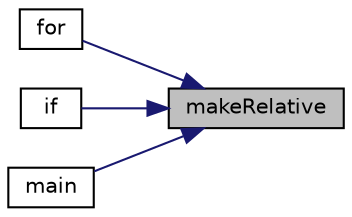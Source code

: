 digraph "makeRelative"
{
 // LATEX_PDF_SIZE
  edge [fontname="Helvetica",fontsize="10",labelfontname="Helvetica",labelfontsize="10"];
  node [fontname="Helvetica",fontsize="10",shape=record];
  rankdir="RL";
  Node1 [label="makeRelative",height=0.2,width=0.4,color="black", fillcolor="grey75", style="filled", fontcolor="black",tooltip=" "];
  Node1 -> Node2 [dir="back",color="midnightblue",fontsize="10",style="solid"];
  Node2 [label="for",height=0.2,width=0.4,color="black", fillcolor="white", style="filled",URL="$pimpleHFDIBFoam_2initialMeshRefinement_8H.html#af7eb6a9d368c8345a4ef313aec45a9c8",tooltip=" "];
  Node1 -> Node3 [dir="back",color="midnightblue",fontsize="10",style="solid"];
  Node3 [label="if",height=0.2,width=0.4,color="black", fillcolor="white", style="filled",URL="$pEqn_8H.html#acaeed9c6594c054d066f2410e4ab1d85",tooltip=" "];
  Node1 -> Node4 [dir="back",color="midnightblue",fontsize="10",style="solid"];
  Node4 [label="main",height=0.2,width=0.4,color="black", fillcolor="white", style="filled",URL="$pimpleHFDIBFoam_8C.html#a0ddf1224851353fc92bfbff6f499fa97",tooltip=" "];
}
